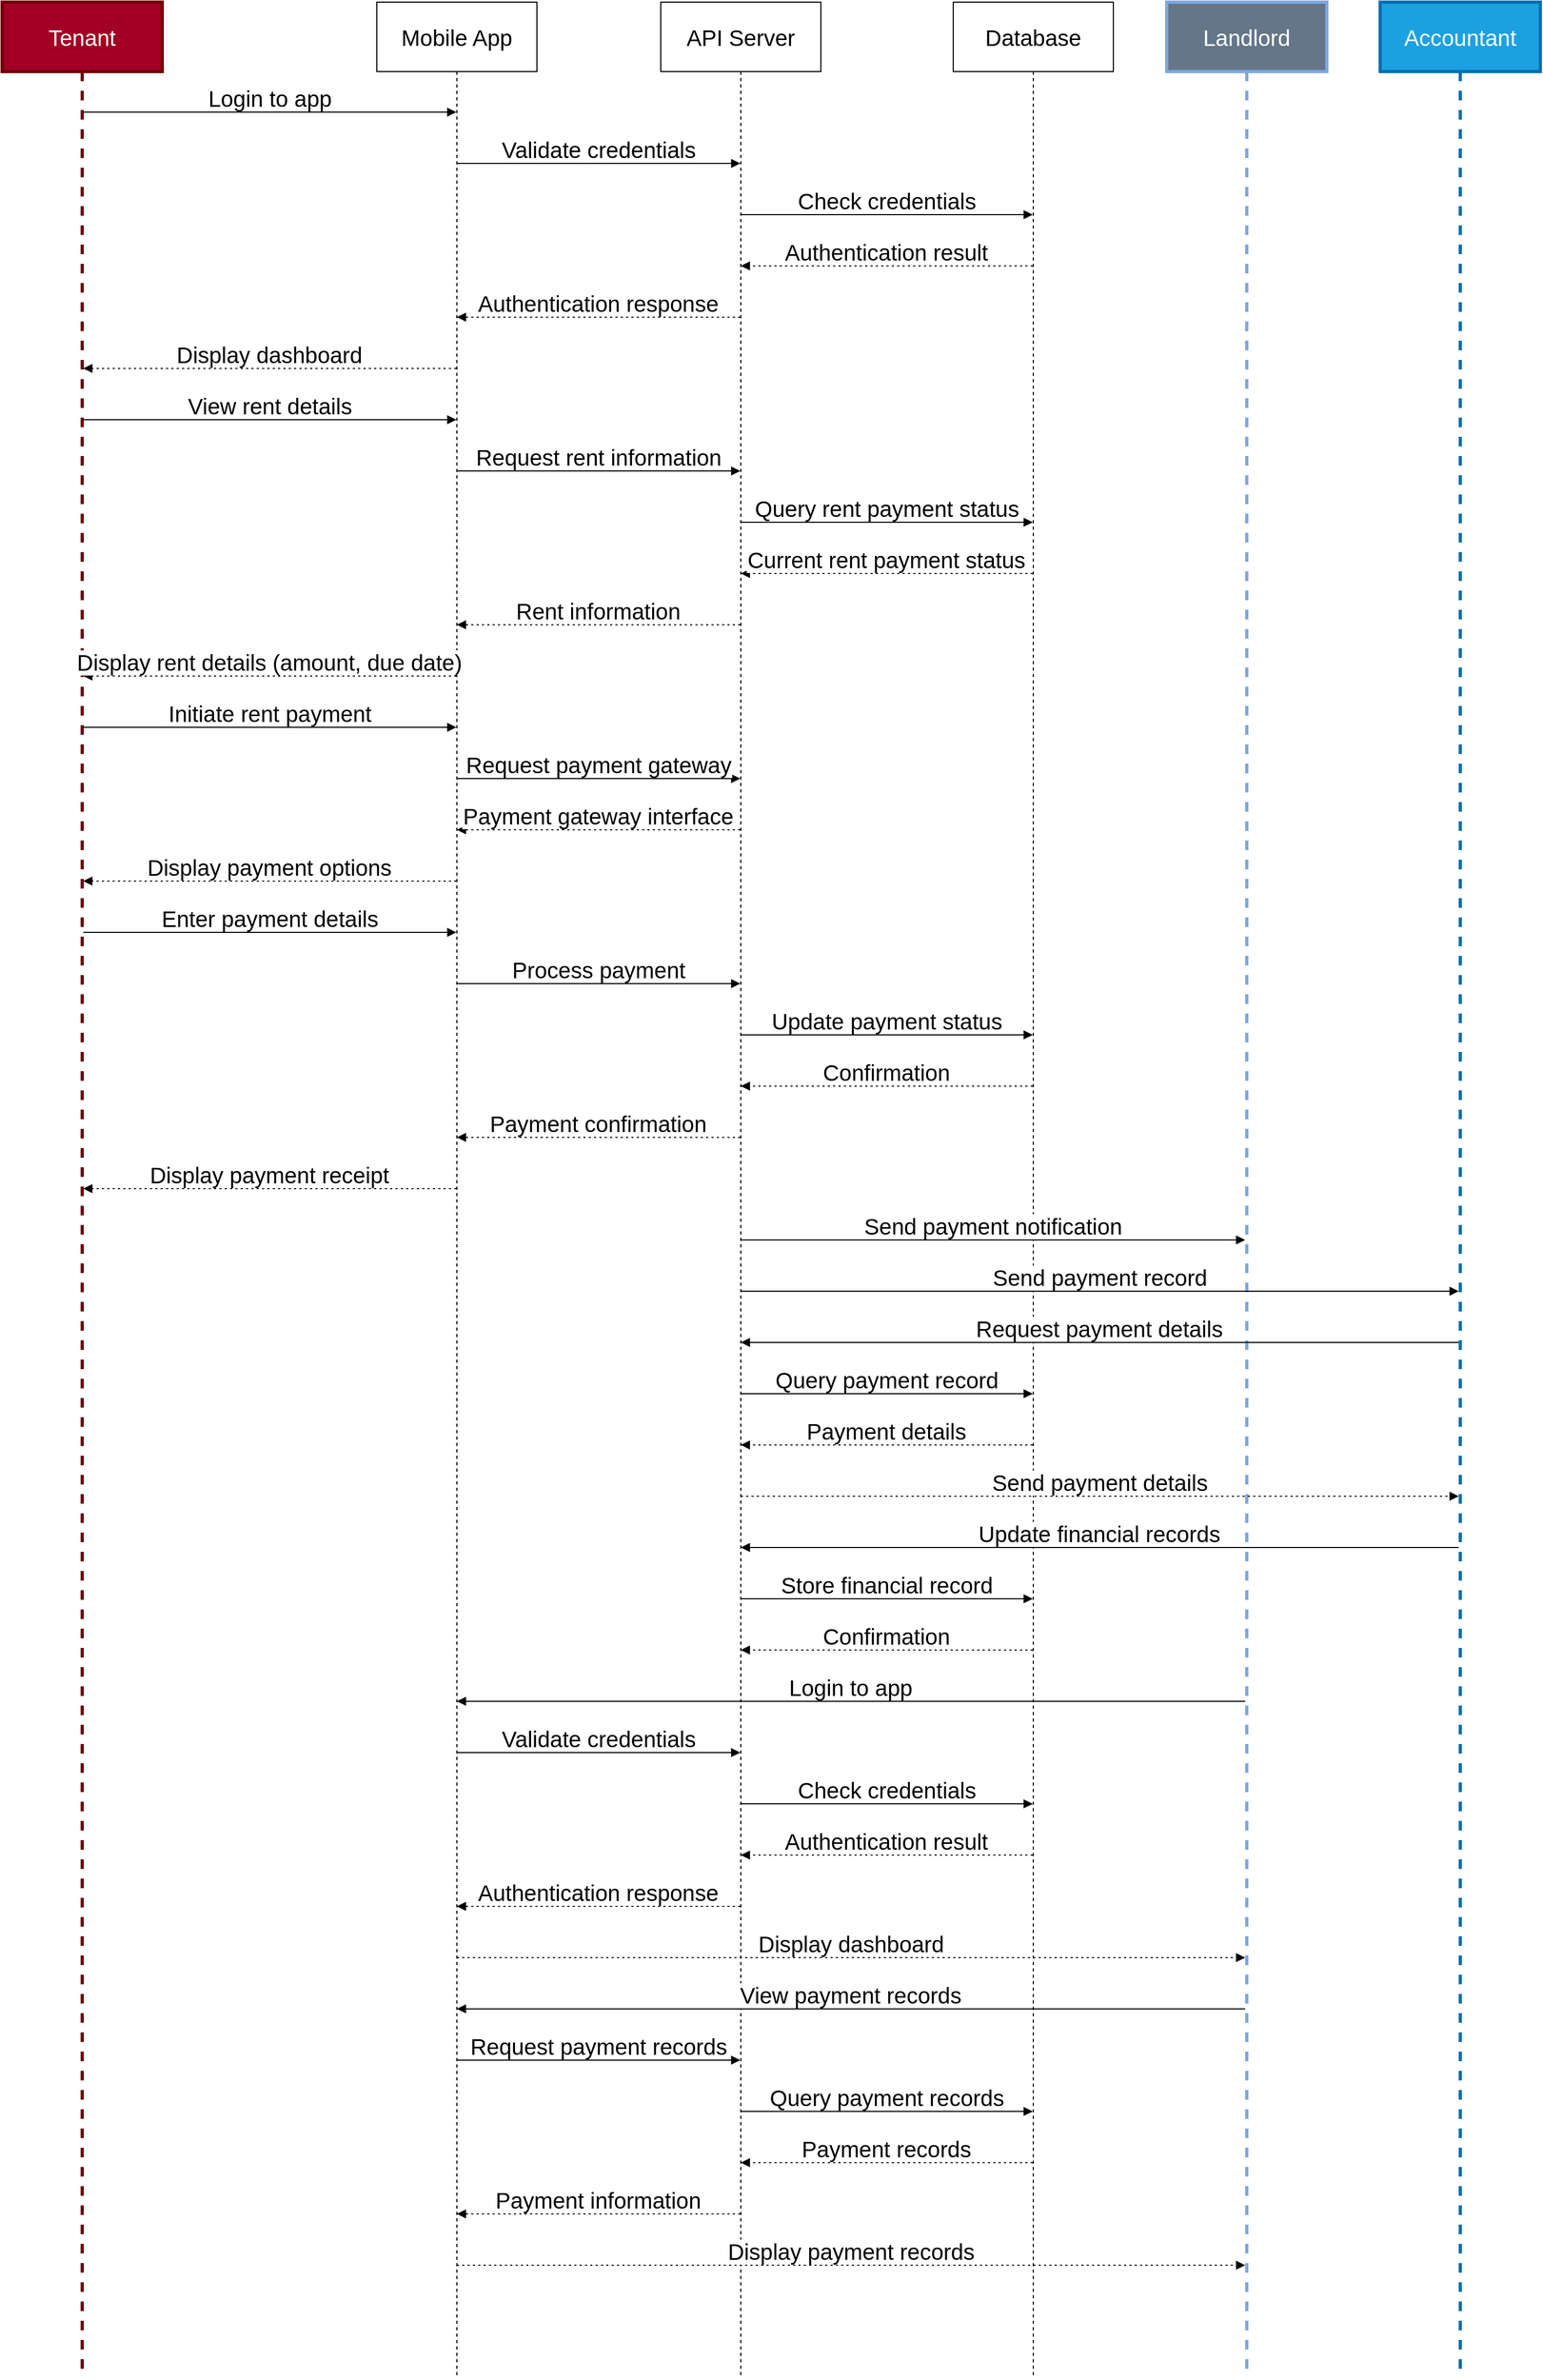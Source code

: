 <mxfile version="26.1.1">
  <diagram name="Page-1" id="0mffiCpYLRRHJXc1mwIZ">
    <mxGraphModel dx="984" dy="747" grid="1" gridSize="10" guides="1" tooltips="1" connect="1" arrows="1" fold="1" page="1" pageScale="1" pageWidth="827" pageHeight="1169" math="0" shadow="0">
      <root>
        <mxCell id="0" />
        <mxCell id="1" parent="0" />
        <mxCell id="GZjeFSzwooiUQHbAAEzJ-1" value="Tenant" style="shape=umlLifeline;perimeter=lifelinePerimeter;whiteSpace=wrap;container=1;dropTarget=0;collapsible=0;recursiveResize=0;outlineConnect=0;portConstraint=eastwest;newEdgeStyle={&quot;edgeStyle&quot;:&quot;elbowEdgeStyle&quot;,&quot;elbow&quot;:&quot;vertical&quot;,&quot;curved&quot;:0,&quot;rounded&quot;:0};size=65;fillColor=#a20025;fontColor=#ffffff;strokeColor=#6F0000;strokeWidth=3;fontSize=21;" parent="1" vertex="1">
          <mxGeometry x="20" y="20" width="150" height="2224" as="geometry" />
        </mxCell>
        <mxCell id="GZjeFSzwooiUQHbAAEzJ-2" value="Mobile App" style="shape=umlLifeline;perimeter=lifelinePerimeter;whiteSpace=wrap;container=1;dropTarget=0;collapsible=0;recursiveResize=0;outlineConnect=0;portConstraint=eastwest;newEdgeStyle={&quot;edgeStyle&quot;:&quot;elbowEdgeStyle&quot;,&quot;elbow&quot;:&quot;vertical&quot;,&quot;curved&quot;:0,&quot;rounded&quot;:0};size=65;fontSize=21;" parent="1" vertex="1">
          <mxGeometry x="371" y="20" width="150" height="2224" as="geometry" />
        </mxCell>
        <mxCell id="GZjeFSzwooiUQHbAAEzJ-3" value="API Server" style="shape=umlLifeline;perimeter=lifelinePerimeter;whiteSpace=wrap;container=1;dropTarget=0;collapsible=0;recursiveResize=0;outlineConnect=0;portConstraint=eastwest;newEdgeStyle={&quot;edgeStyle&quot;:&quot;elbowEdgeStyle&quot;,&quot;elbow&quot;:&quot;vertical&quot;,&quot;curved&quot;:0,&quot;rounded&quot;:0};size=65;fontSize=21;" parent="1" vertex="1">
          <mxGeometry x="637" y="20" width="150" height="2224" as="geometry" />
        </mxCell>
        <mxCell id="GZjeFSzwooiUQHbAAEzJ-4" value="Database" style="shape=umlLifeline;perimeter=lifelinePerimeter;whiteSpace=wrap;container=1;dropTarget=0;collapsible=0;recursiveResize=0;outlineConnect=0;portConstraint=eastwest;newEdgeStyle={&quot;edgeStyle&quot;:&quot;elbowEdgeStyle&quot;,&quot;elbow&quot;:&quot;vertical&quot;,&quot;curved&quot;:0,&quot;rounded&quot;:0};size=65;fontSize=21;" parent="1" vertex="1">
          <mxGeometry x="911" y="20" width="150" height="2224" as="geometry" />
        </mxCell>
        <mxCell id="GZjeFSzwooiUQHbAAEzJ-5" value="Landlord" style="shape=umlLifeline;perimeter=lifelinePerimeter;whiteSpace=wrap;container=1;dropTarget=0;collapsible=0;recursiveResize=0;outlineConnect=0;portConstraint=eastwest;newEdgeStyle={&quot;edgeStyle&quot;:&quot;elbowEdgeStyle&quot;,&quot;elbow&quot;:&quot;vertical&quot;,&quot;curved&quot;:0,&quot;rounded&quot;:0};size=65;fillColor=#647687;fontColor=#ffffff;strokeColor=#7EA6E0;strokeWidth=3;fontSize=21;" parent="1" vertex="1">
          <mxGeometry x="1111" y="20" width="150" height="2224" as="geometry" />
        </mxCell>
        <mxCell id="GZjeFSzwooiUQHbAAEzJ-6" value="Accountant" style="shape=umlLifeline;perimeter=lifelinePerimeter;whiteSpace=wrap;container=1;dropTarget=0;collapsible=0;recursiveResize=0;outlineConnect=0;portConstraint=eastwest;newEdgeStyle={&quot;edgeStyle&quot;:&quot;elbowEdgeStyle&quot;,&quot;elbow&quot;:&quot;vertical&quot;,&quot;curved&quot;:0,&quot;rounded&quot;:0};size=65;fillColor=#1ba1e2;fontColor=#ffffff;strokeColor=#006EAF;strokeWidth=3;fontSize=21;" parent="1" vertex="1">
          <mxGeometry x="1311" y="20" width="150" height="2224" as="geometry" />
        </mxCell>
        <mxCell id="GZjeFSzwooiUQHbAAEzJ-7" value="Login to app" style="verticalAlign=bottom;edgeStyle=elbowEdgeStyle;elbow=vertical;curved=0;rounded=0;endArrow=block;fontSize=21;" parent="1" source="GZjeFSzwooiUQHbAAEzJ-1" target="GZjeFSzwooiUQHbAAEzJ-2" edge="1">
          <mxGeometry relative="1" as="geometry">
            <Array as="points">
              <mxPoint x="279" y="123" />
            </Array>
          </mxGeometry>
        </mxCell>
        <mxCell id="GZjeFSzwooiUQHbAAEzJ-8" value="Validate credentials" style="verticalAlign=bottom;edgeStyle=elbowEdgeStyle;elbow=vertical;curved=0;rounded=0;endArrow=block;fontSize=21;" parent="1" source="GZjeFSzwooiUQHbAAEzJ-2" target="GZjeFSzwooiUQHbAAEzJ-3" edge="1">
          <mxGeometry relative="1" as="geometry">
            <Array as="points">
              <mxPoint x="588" y="171" />
            </Array>
          </mxGeometry>
        </mxCell>
        <mxCell id="GZjeFSzwooiUQHbAAEzJ-9" value="Check credentials" style="verticalAlign=bottom;edgeStyle=elbowEdgeStyle;elbow=vertical;curved=0;rounded=0;endArrow=block;fontSize=21;" parent="1" source="GZjeFSzwooiUQHbAAEzJ-3" target="GZjeFSzwooiUQHbAAEzJ-4" edge="1">
          <mxGeometry relative="1" as="geometry">
            <Array as="points">
              <mxPoint x="858" y="219" />
            </Array>
          </mxGeometry>
        </mxCell>
        <mxCell id="GZjeFSzwooiUQHbAAEzJ-10" value="Authentication result" style="verticalAlign=bottom;edgeStyle=elbowEdgeStyle;elbow=vertical;curved=0;rounded=0;dashed=1;dashPattern=2 3;endArrow=block;fontSize=21;" parent="1" source="GZjeFSzwooiUQHbAAEzJ-4" target="GZjeFSzwooiUQHbAAEzJ-3" edge="1">
          <mxGeometry relative="1" as="geometry">
            <Array as="points">
              <mxPoint x="861" y="267" />
            </Array>
          </mxGeometry>
        </mxCell>
        <mxCell id="GZjeFSzwooiUQHbAAEzJ-11" value="Authentication response" style="verticalAlign=bottom;edgeStyle=elbowEdgeStyle;elbow=vertical;curved=0;rounded=0;dashed=1;dashPattern=2 3;endArrow=block;fontSize=21;" parent="1" source="GZjeFSzwooiUQHbAAEzJ-3" target="GZjeFSzwooiUQHbAAEzJ-2" edge="1">
          <mxGeometry relative="1" as="geometry">
            <Array as="points">
              <mxPoint x="591" y="315" />
            </Array>
          </mxGeometry>
        </mxCell>
        <mxCell id="GZjeFSzwooiUQHbAAEzJ-12" value="Display dashboard" style="verticalAlign=bottom;edgeStyle=elbowEdgeStyle;elbow=vertical;curved=0;rounded=0;dashed=1;dashPattern=2 3;endArrow=block;fontSize=21;" parent="1" source="GZjeFSzwooiUQHbAAEzJ-2" target="GZjeFSzwooiUQHbAAEzJ-1" edge="1">
          <mxGeometry relative="1" as="geometry">
            <Array as="points">
              <mxPoint x="282" y="363" />
            </Array>
          </mxGeometry>
        </mxCell>
        <mxCell id="GZjeFSzwooiUQHbAAEzJ-13" value="View rent details" style="verticalAlign=bottom;edgeStyle=elbowEdgeStyle;elbow=vertical;curved=0;rounded=0;endArrow=block;fontSize=21;" parent="1" source="GZjeFSzwooiUQHbAAEzJ-1" target="GZjeFSzwooiUQHbAAEzJ-2" edge="1">
          <mxGeometry relative="1" as="geometry">
            <Array as="points">
              <mxPoint x="279" y="411" />
            </Array>
          </mxGeometry>
        </mxCell>
        <mxCell id="GZjeFSzwooiUQHbAAEzJ-14" value="Request rent information" style="verticalAlign=bottom;edgeStyle=elbowEdgeStyle;elbow=vertical;curved=0;rounded=0;endArrow=block;fontSize=21;" parent="1" source="GZjeFSzwooiUQHbAAEzJ-2" target="GZjeFSzwooiUQHbAAEzJ-3" edge="1">
          <mxGeometry relative="1" as="geometry">
            <Array as="points">
              <mxPoint x="588" y="459" />
            </Array>
          </mxGeometry>
        </mxCell>
        <mxCell id="GZjeFSzwooiUQHbAAEzJ-15" value="Query rent payment status" style="verticalAlign=bottom;edgeStyle=elbowEdgeStyle;elbow=vertical;curved=0;rounded=0;endArrow=block;fontSize=21;" parent="1" source="GZjeFSzwooiUQHbAAEzJ-3" target="GZjeFSzwooiUQHbAAEzJ-4" edge="1">
          <mxGeometry relative="1" as="geometry">
            <Array as="points">
              <mxPoint x="858" y="507" />
            </Array>
          </mxGeometry>
        </mxCell>
        <mxCell id="GZjeFSzwooiUQHbAAEzJ-16" value="Current rent payment status" style="verticalAlign=bottom;edgeStyle=elbowEdgeStyle;elbow=vertical;curved=0;rounded=0;dashed=1;dashPattern=2 3;endArrow=block;fontSize=21;" parent="1" source="GZjeFSzwooiUQHbAAEzJ-4" target="GZjeFSzwooiUQHbAAEzJ-3" edge="1">
          <mxGeometry relative="1" as="geometry">
            <Array as="points">
              <mxPoint x="861" y="555" />
            </Array>
          </mxGeometry>
        </mxCell>
        <mxCell id="GZjeFSzwooiUQHbAAEzJ-17" value="Rent information" style="verticalAlign=bottom;edgeStyle=elbowEdgeStyle;elbow=vertical;curved=0;rounded=0;dashed=1;dashPattern=2 3;endArrow=block;fontSize=21;" parent="1" source="GZjeFSzwooiUQHbAAEzJ-3" target="GZjeFSzwooiUQHbAAEzJ-2" edge="1">
          <mxGeometry relative="1" as="geometry">
            <Array as="points">
              <mxPoint x="591" y="603" />
            </Array>
          </mxGeometry>
        </mxCell>
        <mxCell id="GZjeFSzwooiUQHbAAEzJ-18" value="Display rent details (amount, due date)" style="verticalAlign=bottom;edgeStyle=elbowEdgeStyle;elbow=vertical;curved=0;rounded=0;dashed=1;dashPattern=2 3;endArrow=block;fontSize=21;" parent="1" source="GZjeFSzwooiUQHbAAEzJ-2" target="GZjeFSzwooiUQHbAAEzJ-1" edge="1">
          <mxGeometry relative="1" as="geometry">
            <Array as="points">
              <mxPoint x="282" y="651" />
            </Array>
          </mxGeometry>
        </mxCell>
        <mxCell id="GZjeFSzwooiUQHbAAEzJ-19" value="Initiate rent payment" style="verticalAlign=bottom;edgeStyle=elbowEdgeStyle;elbow=vertical;curved=0;rounded=0;endArrow=block;fontSize=21;" parent="1" source="GZjeFSzwooiUQHbAAEzJ-1" target="GZjeFSzwooiUQHbAAEzJ-2" edge="1">
          <mxGeometry relative="1" as="geometry">
            <Array as="points">
              <mxPoint x="279" y="699" />
            </Array>
          </mxGeometry>
        </mxCell>
        <mxCell id="GZjeFSzwooiUQHbAAEzJ-20" value="Request payment gateway" style="verticalAlign=bottom;edgeStyle=elbowEdgeStyle;elbow=vertical;curved=0;rounded=0;endArrow=block;fontSize=21;" parent="1" source="GZjeFSzwooiUQHbAAEzJ-2" target="GZjeFSzwooiUQHbAAEzJ-3" edge="1">
          <mxGeometry relative="1" as="geometry">
            <Array as="points">
              <mxPoint x="588" y="747" />
            </Array>
          </mxGeometry>
        </mxCell>
        <mxCell id="GZjeFSzwooiUQHbAAEzJ-21" value="Payment gateway interface" style="verticalAlign=bottom;edgeStyle=elbowEdgeStyle;elbow=vertical;curved=0;rounded=0;dashed=1;dashPattern=2 3;endArrow=block;fontSize=21;" parent="1" source="GZjeFSzwooiUQHbAAEzJ-3" target="GZjeFSzwooiUQHbAAEzJ-2" edge="1">
          <mxGeometry relative="1" as="geometry">
            <Array as="points">
              <mxPoint x="591" y="795" />
            </Array>
          </mxGeometry>
        </mxCell>
        <mxCell id="GZjeFSzwooiUQHbAAEzJ-22" value="Display payment options" style="verticalAlign=bottom;edgeStyle=elbowEdgeStyle;elbow=vertical;curved=0;rounded=0;dashed=1;dashPattern=2 3;endArrow=block;fontSize=21;" parent="1" source="GZjeFSzwooiUQHbAAEzJ-2" target="GZjeFSzwooiUQHbAAEzJ-1" edge="1">
          <mxGeometry relative="1" as="geometry">
            <Array as="points">
              <mxPoint x="282" y="843" />
            </Array>
          </mxGeometry>
        </mxCell>
        <mxCell id="GZjeFSzwooiUQHbAAEzJ-23" value="Enter payment details" style="verticalAlign=bottom;edgeStyle=elbowEdgeStyle;elbow=vertical;curved=0;rounded=0;endArrow=block;fontSize=21;" parent="1" source="GZjeFSzwooiUQHbAAEzJ-1" target="GZjeFSzwooiUQHbAAEzJ-2" edge="1">
          <mxGeometry relative="1" as="geometry">
            <Array as="points">
              <mxPoint x="279" y="891" />
            </Array>
          </mxGeometry>
        </mxCell>
        <mxCell id="GZjeFSzwooiUQHbAAEzJ-24" value="Process payment" style="verticalAlign=bottom;edgeStyle=elbowEdgeStyle;elbow=vertical;curved=0;rounded=0;endArrow=block;fontSize=21;" parent="1" source="GZjeFSzwooiUQHbAAEzJ-2" target="GZjeFSzwooiUQHbAAEzJ-3" edge="1">
          <mxGeometry relative="1" as="geometry">
            <Array as="points">
              <mxPoint x="588" y="939" />
            </Array>
          </mxGeometry>
        </mxCell>
        <mxCell id="GZjeFSzwooiUQHbAAEzJ-25" value="Update payment status" style="verticalAlign=bottom;edgeStyle=elbowEdgeStyle;elbow=vertical;curved=0;rounded=0;endArrow=block;fontSize=21;" parent="1" source="GZjeFSzwooiUQHbAAEzJ-3" target="GZjeFSzwooiUQHbAAEzJ-4" edge="1">
          <mxGeometry relative="1" as="geometry">
            <Array as="points">
              <mxPoint x="858" y="987" />
            </Array>
          </mxGeometry>
        </mxCell>
        <mxCell id="GZjeFSzwooiUQHbAAEzJ-26" value="Confirmation" style="verticalAlign=bottom;edgeStyle=elbowEdgeStyle;elbow=vertical;curved=0;rounded=0;dashed=1;dashPattern=2 3;endArrow=block;fontSize=21;" parent="1" source="GZjeFSzwooiUQHbAAEzJ-4" target="GZjeFSzwooiUQHbAAEzJ-3" edge="1">
          <mxGeometry relative="1" as="geometry">
            <Array as="points">
              <mxPoint x="861" y="1035" />
            </Array>
          </mxGeometry>
        </mxCell>
        <mxCell id="GZjeFSzwooiUQHbAAEzJ-27" value="Payment confirmation" style="verticalAlign=bottom;edgeStyle=elbowEdgeStyle;elbow=vertical;curved=0;rounded=0;dashed=1;dashPattern=2 3;endArrow=block;fontSize=21;" parent="1" source="GZjeFSzwooiUQHbAAEzJ-3" target="GZjeFSzwooiUQHbAAEzJ-2" edge="1">
          <mxGeometry relative="1" as="geometry">
            <Array as="points">
              <mxPoint x="591" y="1083" />
            </Array>
          </mxGeometry>
        </mxCell>
        <mxCell id="GZjeFSzwooiUQHbAAEzJ-28" value="Display payment receipt" style="verticalAlign=bottom;edgeStyle=elbowEdgeStyle;elbow=vertical;curved=0;rounded=0;dashed=1;dashPattern=2 3;endArrow=block;fontSize=21;" parent="1" source="GZjeFSzwooiUQHbAAEzJ-2" target="GZjeFSzwooiUQHbAAEzJ-1" edge="1">
          <mxGeometry relative="1" as="geometry">
            <Array as="points">
              <mxPoint x="282" y="1131" />
            </Array>
          </mxGeometry>
        </mxCell>
        <mxCell id="GZjeFSzwooiUQHbAAEzJ-29" value="Send payment notification" style="verticalAlign=bottom;edgeStyle=elbowEdgeStyle;elbow=vertical;curved=0;rounded=0;endArrow=block;fontSize=21;" parent="1" source="GZjeFSzwooiUQHbAAEzJ-3" target="GZjeFSzwooiUQHbAAEzJ-5" edge="1">
          <mxGeometry relative="1" as="geometry">
            <Array as="points">
              <mxPoint x="958" y="1179" />
            </Array>
          </mxGeometry>
        </mxCell>
        <mxCell id="GZjeFSzwooiUQHbAAEzJ-30" value="Send payment record" style="verticalAlign=bottom;edgeStyle=elbowEdgeStyle;elbow=vertical;curved=0;rounded=0;endArrow=block;fontSize=21;" parent="1" source="GZjeFSzwooiUQHbAAEzJ-3" target="GZjeFSzwooiUQHbAAEzJ-6" edge="1">
          <mxGeometry relative="1" as="geometry">
            <Array as="points">
              <mxPoint x="1058" y="1227" />
            </Array>
          </mxGeometry>
        </mxCell>
        <mxCell id="GZjeFSzwooiUQHbAAEzJ-31" value="Request payment details" style="verticalAlign=bottom;edgeStyle=elbowEdgeStyle;elbow=vertical;curved=0;rounded=0;endArrow=block;fontSize=21;" parent="1" source="GZjeFSzwooiUQHbAAEzJ-6" target="GZjeFSzwooiUQHbAAEzJ-3" edge="1">
          <mxGeometry relative="1" as="geometry">
            <Array as="points">
              <mxPoint x="1061" y="1275" />
            </Array>
          </mxGeometry>
        </mxCell>
        <mxCell id="GZjeFSzwooiUQHbAAEzJ-32" value="Query payment record" style="verticalAlign=bottom;edgeStyle=elbowEdgeStyle;elbow=vertical;curved=0;rounded=0;endArrow=block;fontSize=21;" parent="1" source="GZjeFSzwooiUQHbAAEzJ-3" target="GZjeFSzwooiUQHbAAEzJ-4" edge="1">
          <mxGeometry relative="1" as="geometry">
            <Array as="points">
              <mxPoint x="858" y="1323" />
            </Array>
          </mxGeometry>
        </mxCell>
        <mxCell id="GZjeFSzwooiUQHbAAEzJ-33" value="Payment details" style="verticalAlign=bottom;edgeStyle=elbowEdgeStyle;elbow=vertical;curved=0;rounded=0;dashed=1;dashPattern=2 3;endArrow=block;fontSize=21;" parent="1" source="GZjeFSzwooiUQHbAAEzJ-4" target="GZjeFSzwooiUQHbAAEzJ-3" edge="1">
          <mxGeometry relative="1" as="geometry">
            <Array as="points">
              <mxPoint x="861" y="1371" />
            </Array>
          </mxGeometry>
        </mxCell>
        <mxCell id="GZjeFSzwooiUQHbAAEzJ-34" value="Send payment details" style="verticalAlign=bottom;edgeStyle=elbowEdgeStyle;elbow=vertical;curved=0;rounded=0;dashed=1;dashPattern=2 3;endArrow=block;fontSize=21;" parent="1" source="GZjeFSzwooiUQHbAAEzJ-3" target="GZjeFSzwooiUQHbAAEzJ-6" edge="1">
          <mxGeometry relative="1" as="geometry">
            <Array as="points">
              <mxPoint x="1058" y="1419" />
            </Array>
          </mxGeometry>
        </mxCell>
        <mxCell id="GZjeFSzwooiUQHbAAEzJ-35" value="Update financial records" style="verticalAlign=bottom;edgeStyle=elbowEdgeStyle;elbow=vertical;curved=0;rounded=0;endArrow=block;fontSize=21;" parent="1" source="GZjeFSzwooiUQHbAAEzJ-6" target="GZjeFSzwooiUQHbAAEzJ-3" edge="1">
          <mxGeometry relative="1" as="geometry">
            <Array as="points">
              <mxPoint x="1061" y="1467" />
            </Array>
          </mxGeometry>
        </mxCell>
        <mxCell id="GZjeFSzwooiUQHbAAEzJ-36" value="Store financial record" style="verticalAlign=bottom;edgeStyle=elbowEdgeStyle;elbow=vertical;curved=0;rounded=0;endArrow=block;fontSize=21;" parent="1" source="GZjeFSzwooiUQHbAAEzJ-3" target="GZjeFSzwooiUQHbAAEzJ-4" edge="1">
          <mxGeometry relative="1" as="geometry">
            <Array as="points">
              <mxPoint x="858" y="1515" />
            </Array>
          </mxGeometry>
        </mxCell>
        <mxCell id="GZjeFSzwooiUQHbAAEzJ-37" value="Confirmation" style="verticalAlign=bottom;edgeStyle=elbowEdgeStyle;elbow=vertical;curved=0;rounded=0;dashed=1;dashPattern=2 3;endArrow=block;fontSize=21;" parent="1" source="GZjeFSzwooiUQHbAAEzJ-4" target="GZjeFSzwooiUQHbAAEzJ-3" edge="1">
          <mxGeometry relative="1" as="geometry">
            <Array as="points">
              <mxPoint x="861" y="1563" />
            </Array>
          </mxGeometry>
        </mxCell>
        <mxCell id="GZjeFSzwooiUQHbAAEzJ-38" value="Login to app" style="verticalAlign=bottom;edgeStyle=elbowEdgeStyle;elbow=vertical;curved=0;rounded=0;endArrow=block;fontSize=21;" parent="1" source="GZjeFSzwooiUQHbAAEzJ-5" target="GZjeFSzwooiUQHbAAEzJ-2" edge="1">
          <mxGeometry relative="1" as="geometry">
            <Array as="points">
              <mxPoint x="828" y="1611" />
            </Array>
          </mxGeometry>
        </mxCell>
        <mxCell id="GZjeFSzwooiUQHbAAEzJ-39" value="Validate credentials" style="verticalAlign=bottom;edgeStyle=elbowEdgeStyle;elbow=vertical;curved=0;rounded=0;endArrow=block;fontSize=21;" parent="1" source="GZjeFSzwooiUQHbAAEzJ-2" target="GZjeFSzwooiUQHbAAEzJ-3" edge="1">
          <mxGeometry relative="1" as="geometry">
            <Array as="points">
              <mxPoint x="588" y="1659" />
            </Array>
          </mxGeometry>
        </mxCell>
        <mxCell id="GZjeFSzwooiUQHbAAEzJ-40" value="Check credentials" style="verticalAlign=bottom;edgeStyle=elbowEdgeStyle;elbow=vertical;curved=0;rounded=0;endArrow=block;fontSize=21;" parent="1" source="GZjeFSzwooiUQHbAAEzJ-3" target="GZjeFSzwooiUQHbAAEzJ-4" edge="1">
          <mxGeometry relative="1" as="geometry">
            <Array as="points">
              <mxPoint x="858" y="1707" />
            </Array>
          </mxGeometry>
        </mxCell>
        <mxCell id="GZjeFSzwooiUQHbAAEzJ-41" value="Authentication result" style="verticalAlign=bottom;edgeStyle=elbowEdgeStyle;elbow=vertical;curved=0;rounded=0;dashed=1;dashPattern=2 3;endArrow=block;fontSize=21;" parent="1" source="GZjeFSzwooiUQHbAAEzJ-4" target="GZjeFSzwooiUQHbAAEzJ-3" edge="1">
          <mxGeometry relative="1" as="geometry">
            <Array as="points">
              <mxPoint x="861" y="1755" />
            </Array>
          </mxGeometry>
        </mxCell>
        <mxCell id="GZjeFSzwooiUQHbAAEzJ-42" value="Authentication response" style="verticalAlign=bottom;edgeStyle=elbowEdgeStyle;elbow=vertical;curved=0;rounded=0;dashed=1;dashPattern=2 3;endArrow=block;fontSize=21;" parent="1" source="GZjeFSzwooiUQHbAAEzJ-3" target="GZjeFSzwooiUQHbAAEzJ-2" edge="1">
          <mxGeometry relative="1" as="geometry">
            <Array as="points">
              <mxPoint x="591" y="1803" />
            </Array>
          </mxGeometry>
        </mxCell>
        <mxCell id="GZjeFSzwooiUQHbAAEzJ-43" value="Display dashboard" style="verticalAlign=bottom;edgeStyle=elbowEdgeStyle;elbow=vertical;curved=0;rounded=0;dashed=1;dashPattern=2 3;endArrow=block;fontSize=21;" parent="1" source="GZjeFSzwooiUQHbAAEzJ-2" target="GZjeFSzwooiUQHbAAEzJ-5" edge="1">
          <mxGeometry relative="1" as="geometry">
            <Array as="points">
              <mxPoint x="825" y="1851" />
            </Array>
          </mxGeometry>
        </mxCell>
        <mxCell id="GZjeFSzwooiUQHbAAEzJ-44" value="View payment records" style="verticalAlign=bottom;edgeStyle=elbowEdgeStyle;elbow=vertical;curved=0;rounded=0;endArrow=block;fontSize=21;" parent="1" source="GZjeFSzwooiUQHbAAEzJ-5" target="GZjeFSzwooiUQHbAAEzJ-2" edge="1">
          <mxGeometry relative="1" as="geometry">
            <Array as="points">
              <mxPoint x="828" y="1899" />
            </Array>
          </mxGeometry>
        </mxCell>
        <mxCell id="GZjeFSzwooiUQHbAAEzJ-45" value="Request payment records" style="verticalAlign=bottom;edgeStyle=elbowEdgeStyle;elbow=vertical;curved=0;rounded=0;endArrow=block;fontSize=21;" parent="1" source="GZjeFSzwooiUQHbAAEzJ-2" target="GZjeFSzwooiUQHbAAEzJ-3" edge="1">
          <mxGeometry relative="1" as="geometry">
            <Array as="points">
              <mxPoint x="588" y="1947" />
            </Array>
          </mxGeometry>
        </mxCell>
        <mxCell id="GZjeFSzwooiUQHbAAEzJ-46" value="Query payment records" style="verticalAlign=bottom;edgeStyle=elbowEdgeStyle;elbow=vertical;curved=0;rounded=0;endArrow=block;fontSize=21;" parent="1" source="GZjeFSzwooiUQHbAAEzJ-3" target="GZjeFSzwooiUQHbAAEzJ-4" edge="1">
          <mxGeometry relative="1" as="geometry">
            <Array as="points">
              <mxPoint x="858" y="1995" />
            </Array>
          </mxGeometry>
        </mxCell>
        <mxCell id="GZjeFSzwooiUQHbAAEzJ-47" value="Payment records" style="verticalAlign=bottom;edgeStyle=elbowEdgeStyle;elbow=vertical;curved=0;rounded=0;dashed=1;dashPattern=2 3;endArrow=block;fontSize=21;" parent="1" source="GZjeFSzwooiUQHbAAEzJ-4" target="GZjeFSzwooiUQHbAAEzJ-3" edge="1">
          <mxGeometry relative="1" as="geometry">
            <Array as="points">
              <mxPoint x="861" y="2043" />
            </Array>
          </mxGeometry>
        </mxCell>
        <mxCell id="GZjeFSzwooiUQHbAAEzJ-48" value="Payment information" style="verticalAlign=bottom;edgeStyle=elbowEdgeStyle;elbow=vertical;curved=0;rounded=0;dashed=1;dashPattern=2 3;endArrow=block;fontSize=21;" parent="1" source="GZjeFSzwooiUQHbAAEzJ-3" target="GZjeFSzwooiUQHbAAEzJ-2" edge="1">
          <mxGeometry relative="1" as="geometry">
            <Array as="points">
              <mxPoint x="591" y="2091" />
            </Array>
          </mxGeometry>
        </mxCell>
        <mxCell id="GZjeFSzwooiUQHbAAEzJ-49" value="Display payment records" style="verticalAlign=bottom;edgeStyle=elbowEdgeStyle;elbow=vertical;curved=0;rounded=0;dashed=1;dashPattern=2 3;endArrow=block;fontSize=21;" parent="1" source="GZjeFSzwooiUQHbAAEzJ-2" target="GZjeFSzwooiUQHbAAEzJ-5" edge="1">
          <mxGeometry relative="1" as="geometry">
            <Array as="points">
              <mxPoint x="825" y="2139" />
            </Array>
          </mxGeometry>
        </mxCell>
      </root>
    </mxGraphModel>
  </diagram>
</mxfile>

